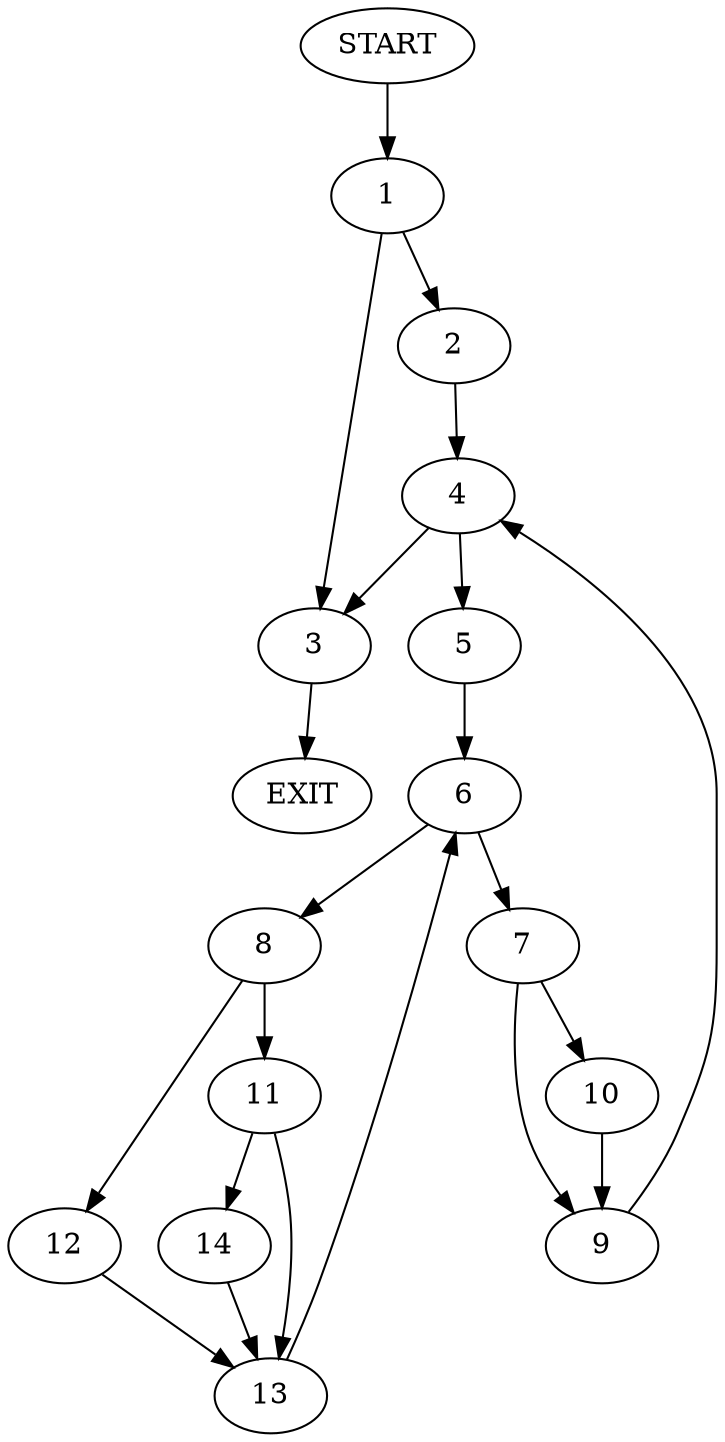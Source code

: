 digraph {
0 [label="START"]
15 [label="EXIT"]
0 -> 1
1 -> 2
1 -> 3
2 -> 4
3 -> 15
4 -> 5
4 -> 3
5 -> 6
6 -> 7
6 -> 8
7 -> 9
7 -> 10
8 -> 11
8 -> 12
12 -> 13
11 -> 13
11 -> 14
13 -> 6
14 -> 13
10 -> 9
9 -> 4
}
